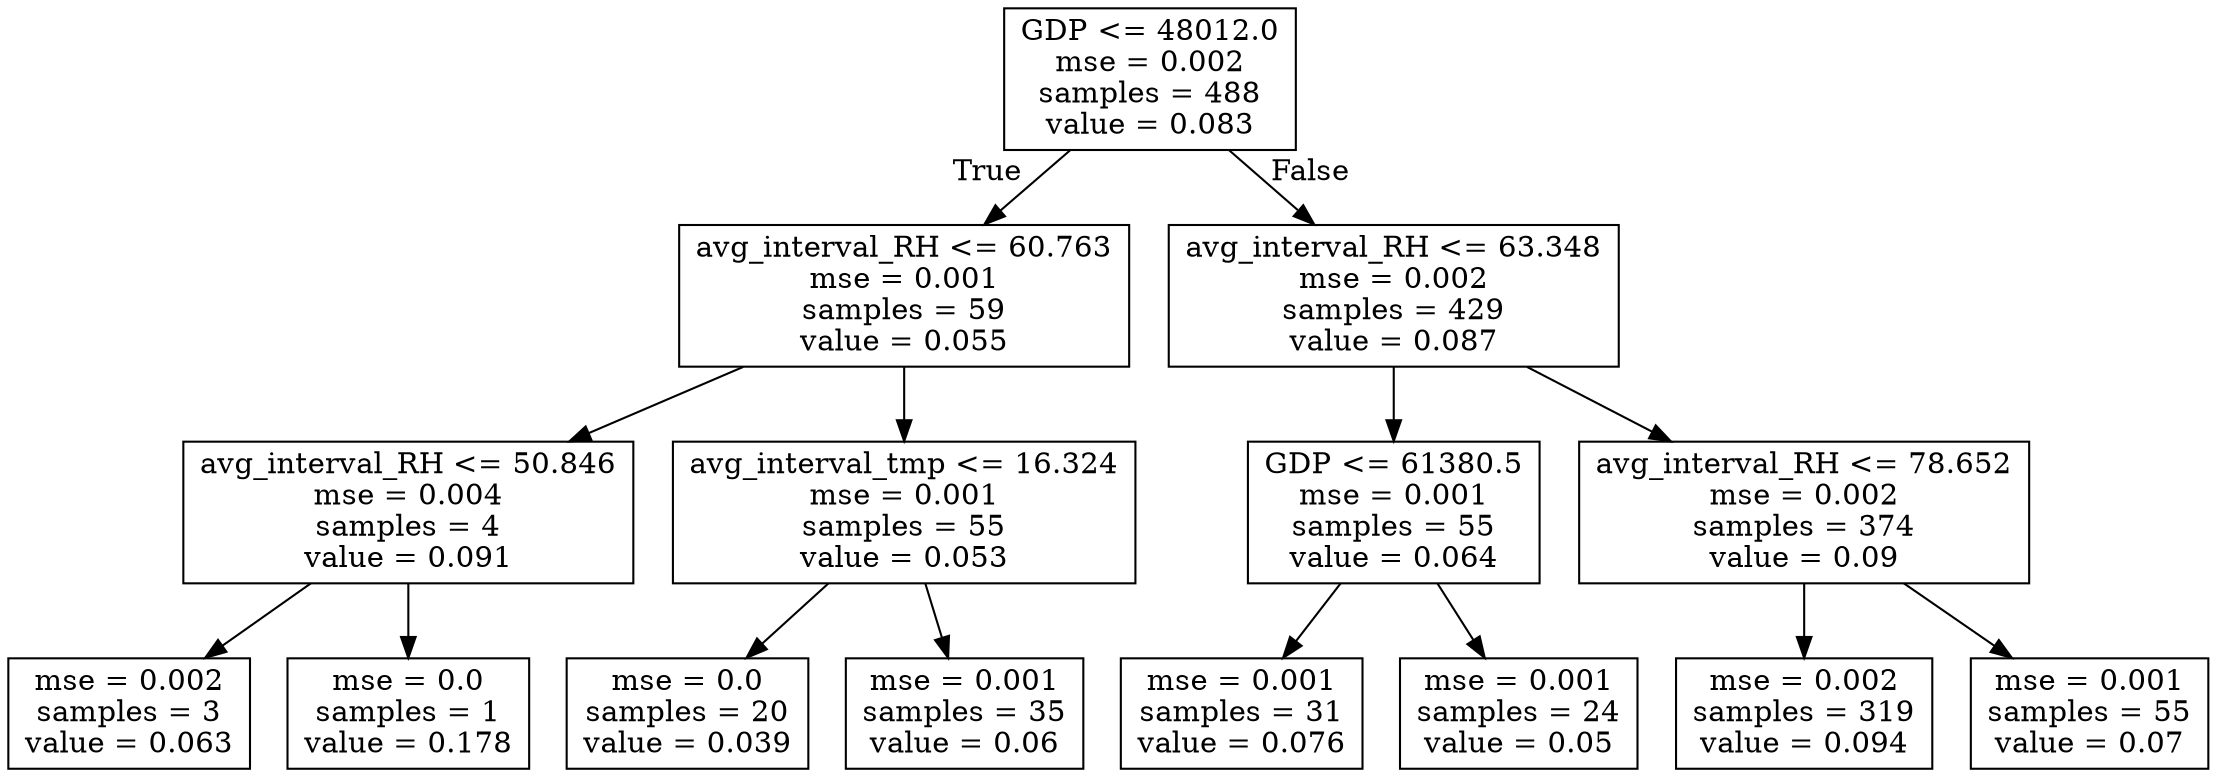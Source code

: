 digraph Tree {
node [shape=box] ;
0 [label="GDP <= 48012.0\nmse = 0.002\nsamples = 488\nvalue = 0.083"] ;
1 [label="avg_interval_RH <= 60.763\nmse = 0.001\nsamples = 59\nvalue = 0.055"] ;
0 -> 1 [labeldistance=2.5, labelangle=45, headlabel="True"] ;
2 [label="avg_interval_RH <= 50.846\nmse = 0.004\nsamples = 4\nvalue = 0.091"] ;
1 -> 2 ;
3 [label="mse = 0.002\nsamples = 3\nvalue = 0.063"] ;
2 -> 3 ;
4 [label="mse = 0.0\nsamples = 1\nvalue = 0.178"] ;
2 -> 4 ;
5 [label="avg_interval_tmp <= 16.324\nmse = 0.001\nsamples = 55\nvalue = 0.053"] ;
1 -> 5 ;
6 [label="mse = 0.0\nsamples = 20\nvalue = 0.039"] ;
5 -> 6 ;
7 [label="mse = 0.001\nsamples = 35\nvalue = 0.06"] ;
5 -> 7 ;
8 [label="avg_interval_RH <= 63.348\nmse = 0.002\nsamples = 429\nvalue = 0.087"] ;
0 -> 8 [labeldistance=2.5, labelangle=-45, headlabel="False"] ;
9 [label="GDP <= 61380.5\nmse = 0.001\nsamples = 55\nvalue = 0.064"] ;
8 -> 9 ;
10 [label="mse = 0.001\nsamples = 31\nvalue = 0.076"] ;
9 -> 10 ;
11 [label="mse = 0.001\nsamples = 24\nvalue = 0.05"] ;
9 -> 11 ;
12 [label="avg_interval_RH <= 78.652\nmse = 0.002\nsamples = 374\nvalue = 0.09"] ;
8 -> 12 ;
13 [label="mse = 0.002\nsamples = 319\nvalue = 0.094"] ;
12 -> 13 ;
14 [label="mse = 0.001\nsamples = 55\nvalue = 0.07"] ;
12 -> 14 ;
}